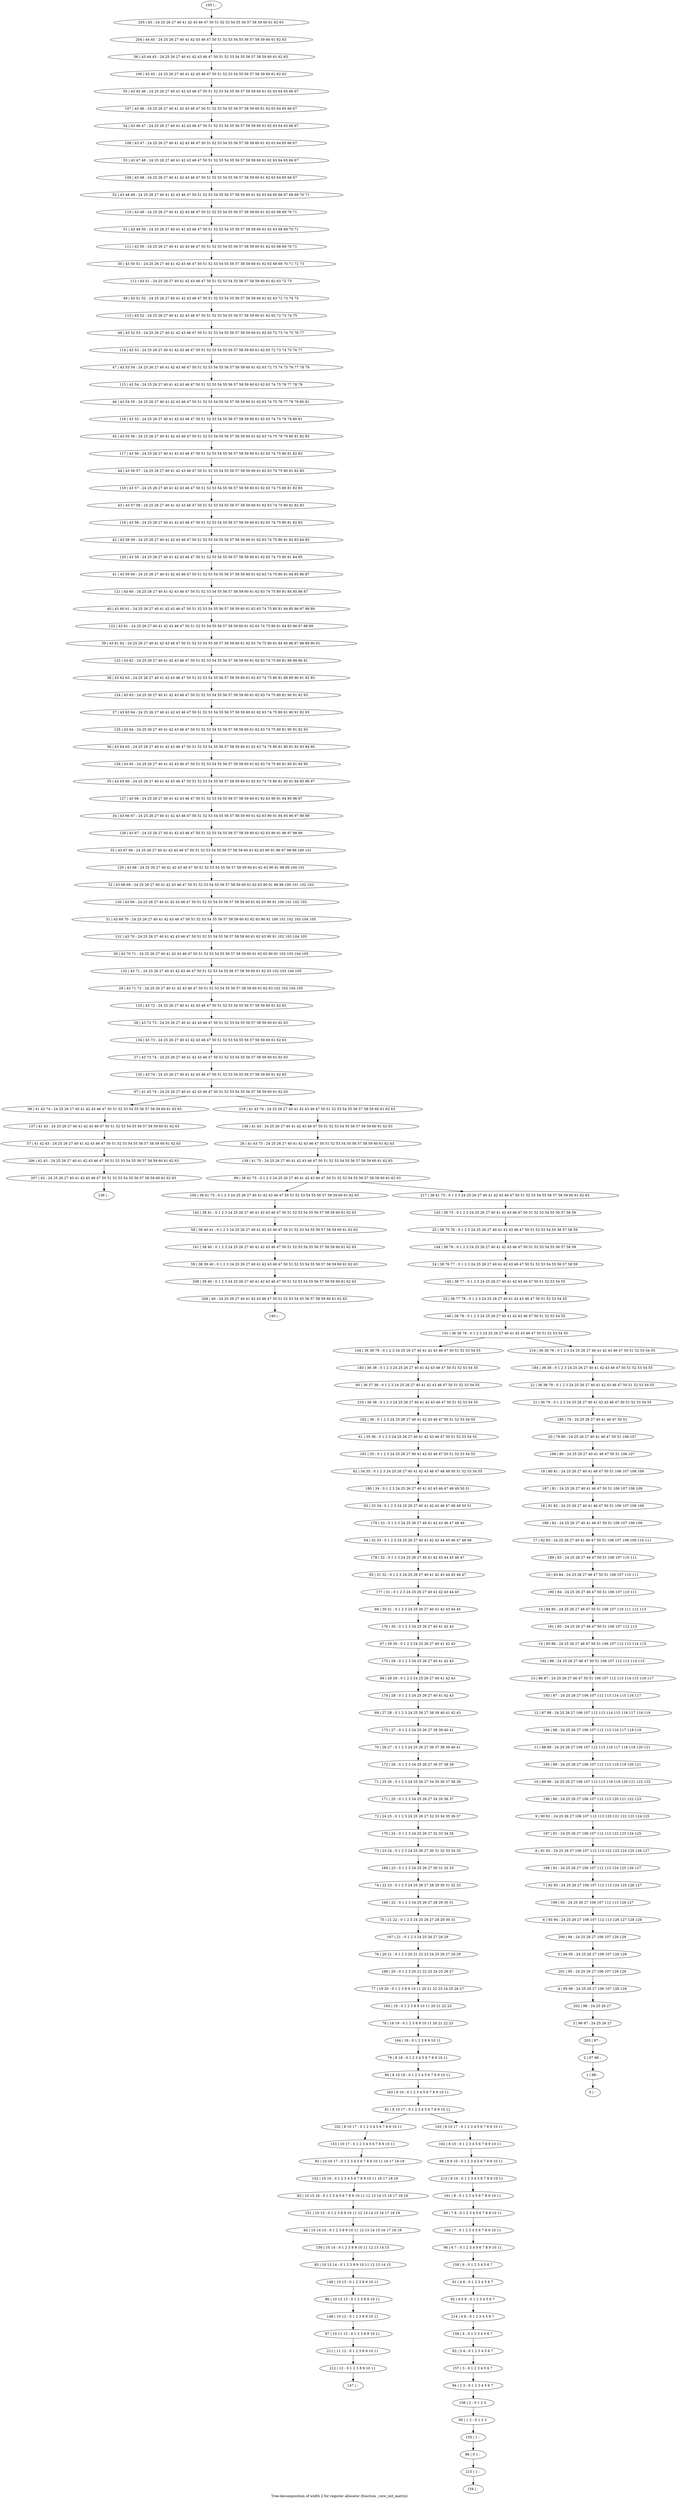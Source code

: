 digraph G {
graph [label="Tree-decomposition of width 2 for register allocator (function _core_init_matrix)"]
0[label="0 | : "];
1[label="1 | 98 : "];
2[label="2 | 97 98 : "];
3[label="3 | 96 97 : 24 25 26 27 "];
4[label="4 | 95 96 : 24 25 26 27 106 107 128 129 "];
5[label="5 | 94 95 : 24 25 26 27 106 107 128 129 "];
6[label="6 | 93 94 : 24 25 26 27 106 107 112 113 126 127 128 129 "];
7[label="7 | 92 93 : 24 25 26 27 106 107 112 113 124 125 126 127 "];
8[label="8 | 91 92 : 24 25 26 27 106 107 112 113 122 123 124 125 126 127 "];
9[label="9 | 90 91 : 24 25 26 27 106 107 112 113 120 121 122 123 124 125 "];
10[label="10 | 89 90 : 24 25 26 27 106 107 112 113 118 119 120 121 122 123 "];
11[label="11 | 88 89 : 24 25 26 27 106 107 112 113 116 117 118 119 120 121 "];
12[label="12 | 87 88 : 24 25 26 27 106 107 112 113 114 115 116 117 118 119 "];
13[label="13 | 86 87 : 24 25 26 27 46 47 50 51 106 107 112 113 114 115 116 117 "];
14[label="14 | 85 86 : 24 25 26 27 46 47 50 51 106 107 112 113 114 115 "];
15[label="15 | 84 85 : 24 25 26 27 46 47 50 51 106 107 110 111 112 113 "];
16[label="16 | 83 84 : 24 25 26 27 46 47 50 51 106 107 110 111 "];
17[label="17 | 82 83 : 24 25 26 27 40 41 46 47 50 51 106 107 108 109 110 111 "];
18[label="18 | 81 82 : 24 25 26 27 40 41 46 47 50 51 106 107 108 109 "];
19[label="19 | 80 81 : 24 25 26 27 40 41 46 47 50 51 106 107 108 109 "];
20[label="20 | 79 80 : 24 25 26 27 40 41 46 47 50 51 106 107 "];
21[label="21 | 36 79 : 0 1 2 3 24 25 26 27 40 41 42 43 46 47 50 51 52 53 54 55 "];
22[label="22 | 36 38 79 : 0 1 2 3 24 25 26 27 40 41 42 43 46 47 50 51 52 53 54 55 "];
23[label="23 | 38 77 78 : 0 1 2 3 24 25 26 27 40 41 42 43 46 47 50 51 52 53 54 55 "];
24[label="24 | 38 76 77 : 0 1 2 3 24 25 26 27 40 41 42 43 46 47 50 51 52 53 54 55 56 57 58 59 "];
25[label="25 | 38 75 76 : 0 1 2 3 24 25 26 27 40 41 42 43 46 47 50 51 52 53 54 55 56 57 58 59 "];
26[label="26 | 41 43 75 : 24 25 26 27 40 41 42 43 46 47 50 51 52 53 54 55 56 57 58 59 60 61 62 63 "];
27[label="27 | 43 73 74 : 24 25 26 27 40 41 42 43 46 47 50 51 52 53 54 55 56 57 58 59 60 61 62 63 "];
28[label="28 | 43 72 73 : 24 25 26 27 40 41 42 43 46 47 50 51 52 53 54 55 56 57 58 59 60 61 62 63 "];
29[label="29 | 43 71 72 : 24 25 26 27 40 41 42 43 46 47 50 51 52 53 54 55 56 57 58 59 60 61 62 63 102 103 104 105 "];
30[label="30 | 43 70 71 : 24 25 26 27 40 41 42 43 46 47 50 51 52 53 54 55 56 57 58 59 60 61 62 63 90 91 102 103 104 105 "];
31[label="31 | 43 69 70 : 24 25 26 27 40 41 42 43 46 47 50 51 52 53 54 55 56 57 58 59 60 61 62 63 90 91 100 101 102 103 104 105 "];
32[label="32 | 43 68 69 : 24 25 26 27 40 41 42 43 46 47 50 51 52 53 54 55 56 57 58 59 60 61 62 63 90 91 98 99 100 101 102 103 "];
33[label="33 | 43 67 68 : 24 25 26 27 40 41 42 43 46 47 50 51 52 53 54 55 56 57 58 59 60 61 62 63 90 91 96 97 98 99 100 101 "];
34[label="34 | 43 66 67 : 24 25 26 27 40 41 42 43 46 47 50 51 52 53 54 55 56 57 58 59 60 61 62 63 90 91 94 95 96 97 98 99 "];
35[label="35 | 43 65 66 : 24 25 26 27 40 41 42 43 46 47 50 51 52 53 54 55 56 57 58 59 60 61 62 63 74 75 80 81 90 91 94 95 96 97 "];
36[label="36 | 43 64 65 : 24 25 26 27 40 41 42 43 46 47 50 51 52 53 54 55 56 57 58 59 60 61 62 63 74 75 80 81 90 91 92 93 94 95 "];
37[label="37 | 43 63 64 : 24 25 26 27 40 41 42 43 46 47 50 51 52 53 54 55 56 57 58 59 60 61 62 63 74 75 80 81 90 91 92 93 "];
38[label="38 | 43 62 63 : 24 25 26 27 40 41 42 43 46 47 50 51 52 53 54 55 56 57 58 59 60 61 62 63 74 75 80 81 88 89 90 91 92 93 "];
39[label="39 | 43 61 62 : 24 25 26 27 40 41 42 43 46 47 50 51 52 53 54 55 56 57 58 59 60 61 62 63 74 75 80 81 84 85 86 87 88 89 90 91 "];
40[label="40 | 43 60 61 : 24 25 26 27 40 41 42 43 46 47 50 51 52 53 54 55 56 57 58 59 60 61 62 63 74 75 80 81 84 85 86 87 88 89 "];
41[label="41 | 43 59 60 : 24 25 26 27 40 41 42 43 46 47 50 51 52 53 54 55 56 57 58 59 60 61 62 63 74 75 80 81 84 85 86 87 "];
42[label="42 | 43 58 59 : 24 25 26 27 40 41 42 43 46 47 50 51 52 53 54 55 56 57 58 59 60 61 62 63 74 75 80 81 82 83 84 85 "];
43[label="43 | 43 57 58 : 24 25 26 27 40 41 42 43 46 47 50 51 52 53 54 55 56 57 58 59 60 61 62 63 74 75 80 81 82 83 "];
44[label="44 | 43 56 57 : 24 25 26 27 40 41 42 43 46 47 50 51 52 53 54 55 56 57 58 59 60 61 62 63 74 75 80 81 82 83 "];
45[label="45 | 43 55 56 : 24 25 26 27 40 41 42 43 46 47 50 51 52 53 54 55 56 57 58 59 60 61 62 63 74 75 78 79 80 81 82 83 "];
46[label="46 | 43 54 55 : 24 25 26 27 40 41 42 43 46 47 50 51 52 53 54 55 56 57 58 59 60 61 62 63 74 75 76 77 78 79 80 81 "];
47[label="47 | 43 53 54 : 24 25 26 27 40 41 42 43 46 47 50 51 52 53 54 55 56 57 58 59 60 61 62 63 72 73 74 75 76 77 78 79 "];
48[label="48 | 43 52 53 : 24 25 26 27 40 41 42 43 46 47 50 51 52 53 54 55 56 57 58 59 60 61 62 63 72 73 74 75 76 77 "];
49[label="49 | 43 51 52 : 24 25 26 27 40 41 42 43 46 47 50 51 52 53 54 55 56 57 58 59 60 61 62 63 72 73 74 75 "];
50[label="50 | 43 50 51 : 24 25 26 27 40 41 42 43 46 47 50 51 52 53 54 55 56 57 58 59 60 61 62 63 68 69 70 71 72 73 "];
51[label="51 | 43 49 50 : 24 25 26 27 40 41 42 43 46 47 50 51 52 53 54 55 56 57 58 59 60 61 62 63 68 69 70 71 "];
52[label="52 | 43 48 49 : 24 25 26 27 40 41 42 43 46 47 50 51 52 53 54 55 56 57 58 59 60 61 62 63 64 65 66 67 68 69 70 71 "];
53[label="53 | 43 47 48 : 24 25 26 27 40 41 42 43 46 47 50 51 52 53 54 55 56 57 58 59 60 61 62 63 64 65 66 67 "];
54[label="54 | 43 46 47 : 24 25 26 27 40 41 42 43 46 47 50 51 52 53 54 55 56 57 58 59 60 61 62 63 64 65 66 67 "];
55[label="55 | 43 45 46 : 24 25 26 27 40 41 42 43 46 47 50 51 52 53 54 55 56 57 58 59 60 61 62 63 64 65 66 67 "];
56[label="56 | 43 44 45 : 24 25 26 27 40 41 42 43 46 47 50 51 52 53 54 55 56 57 58 59 60 61 62 63 "];
57[label="57 | 41 42 43 : 24 25 26 27 40 41 42 43 46 47 50 51 52 53 54 55 56 57 58 59 60 61 62 63 "];
58[label="58 | 38 40 41 : 0 1 2 3 24 25 26 27 40 41 42 43 46 47 50 51 52 53 54 55 56 57 58 59 60 61 62 63 "];
59[label="59 | 38 39 40 : 0 1 2 3 24 25 26 27 40 41 42 43 46 47 50 51 52 53 54 55 56 57 58 59 60 61 62 63 "];
60[label="60 | 36 37 38 : 0 1 2 3 24 25 26 27 40 41 42 43 46 47 50 51 52 53 54 55 "];
61[label="61 | 35 36 : 0 1 2 3 24 25 26 27 40 41 42 43 46 47 50 51 52 53 54 55 "];
62[label="62 | 34 35 : 0 1 2 3 24 25 26 27 40 41 42 43 46 47 48 49 50 51 52 53 54 55 "];
63[label="63 | 33 34 : 0 1 2 3 24 25 26 27 40 41 42 43 46 47 48 49 50 51 "];
64[label="64 | 32 33 : 0 1 2 3 24 25 26 27 40 41 42 43 44 45 46 47 48 49 "];
65[label="65 | 31 32 : 0 1 2 3 24 25 26 27 40 41 42 43 44 45 46 47 "];
66[label="66 | 30 31 : 0 1 2 3 24 25 26 27 40 41 42 43 44 45 "];
67[label="67 | 29 30 : 0 1 2 3 24 25 26 27 40 41 42 43 "];
68[label="68 | 28 29 : 0 1 2 3 24 25 26 27 40 41 42 43 "];
69[label="69 | 27 28 : 0 1 2 3 24 25 26 27 38 39 40 41 42 43 "];
70[label="70 | 26 27 : 0 1 2 3 24 25 26 27 36 37 38 39 40 41 "];
71[label="71 | 25 26 : 0 1 2 3 24 25 26 27 34 35 36 37 38 39 "];
72[label="72 | 24 25 : 0 1 2 3 24 25 26 27 32 33 34 35 36 37 "];
73[label="73 | 23 24 : 0 1 2 3 24 25 26 27 30 31 32 33 34 35 "];
74[label="74 | 22 23 : 0 1 2 3 24 25 26 27 28 29 30 31 32 33 "];
75[label="75 | 21 22 : 0 1 2 3 24 25 26 27 28 29 30 31 "];
76[label="76 | 20 21 : 0 1 2 3 20 21 22 23 24 25 26 27 28 29 "];
77[label="77 | 19 20 : 0 1 2 3 8 9 10 11 20 21 22 23 24 25 26 27 "];
78[label="78 | 18 19 : 0 1 2 3 8 9 10 11 20 21 22 23 "];
79[label="79 | 8 18 : 0 1 2 3 4 5 6 7 8 9 10 11 "];
80[label="80 | 8 10 18 : 0 1 2 3 4 5 6 7 8 9 10 11 "];
81[label="81 | 8 10 17 : 0 1 2 3 4 5 6 7 8 9 10 11 "];
82[label="82 | 10 16 17 : 0 1 2 3 4 5 6 7 8 9 10 11 16 17 18 19 "];
83[label="83 | 10 15 16 : 0 1 2 3 4 5 6 7 8 9 10 11 12 13 14 15 16 17 18 19 "];
84[label="84 | 10 14 15 : 0 1 2 3 8 9 10 11 12 13 14 15 16 17 18 19 "];
85[label="85 | 10 13 14 : 0 1 2 3 8 9 10 11 12 13 14 15 "];
86[label="86 | 10 12 13 : 0 1 2 3 8 9 10 11 "];
87[label="87 | 10 11 12 : 0 1 2 3 8 9 10 11 "];
88[label="88 | 8 9 10 : 0 1 2 3 4 5 6 7 8 9 10 11 "];
89[label="89 | 7 8 : 0 1 2 3 4 5 6 7 8 9 10 11 "];
90[label="90 | 6 7 : 0 1 2 3 4 5 6 7 8 9 10 11 "];
91[label="91 | 4 6 : 0 1 2 3 4 5 6 7 "];
92[label="92 | 4 5 6 : 0 1 2 3 4 5 6 7 "];
93[label="93 | 3 4 : 0 1 2 3 4 5 6 7 "];
94[label="94 | 2 3 : 0 1 2 3 4 5 6 7 "];
95[label="95 | 1 2 : 0 1 2 3 "];
96[label="96 | 0 1 : "];
97[label="97 | 41 43 74 : 24 25 26 27 40 41 42 43 46 47 50 51 52 53 54 55 56 57 58 59 60 61 62 63 "];
98[label="98 | 41 43 74 : 24 25 26 27 40 41 42 43 46 47 50 51 52 53 54 55 56 57 58 59 60 61 62 63 "];
99[label="99 | 38 41 75 : 0 1 2 3 24 25 26 27 40 41 42 43 46 47 50 51 52 53 54 55 56 57 58 59 60 61 62 63 "];
100[label="100 | 38 41 75 : 0 1 2 3 24 25 26 27 40 41 42 43 46 47 50 51 52 53 54 55 56 57 58 59 60 61 62 63 "];
101[label="101 | 36 38 78 : 0 1 2 3 24 25 26 27 40 41 42 43 46 47 50 51 52 53 54 55 "];
102[label="102 | 8 10 17 : 0 1 2 3 4 5 6 7 8 9 10 11 "];
103[label="103 | 8 10 17 : 0 1 2 3 4 5 6 7 8 9 10 11 "];
104[label="104 | 36 38 78 : 0 1 2 3 24 25 26 27 40 41 42 43 46 47 50 51 52 53 54 55 "];
105[label="105 | : "];
106[label="106 | 43 45 : 24 25 26 27 40 41 42 43 46 47 50 51 52 53 54 55 56 57 58 59 60 61 62 63 "];
107[label="107 | 43 46 : 24 25 26 27 40 41 42 43 46 47 50 51 52 53 54 55 56 57 58 59 60 61 62 63 64 65 66 67 "];
108[label="108 | 43 47 : 24 25 26 27 40 41 42 43 46 47 50 51 52 53 54 55 56 57 58 59 60 61 62 63 64 65 66 67 "];
109[label="109 | 43 48 : 24 25 26 27 40 41 42 43 46 47 50 51 52 53 54 55 56 57 58 59 60 61 62 63 64 65 66 67 "];
110[label="110 | 43 49 : 24 25 26 27 40 41 42 43 46 47 50 51 52 53 54 55 56 57 58 59 60 61 62 63 68 69 70 71 "];
111[label="111 | 43 50 : 24 25 26 27 40 41 42 43 46 47 50 51 52 53 54 55 56 57 58 59 60 61 62 63 68 69 70 71 "];
112[label="112 | 43 51 : 24 25 26 27 40 41 42 43 46 47 50 51 52 53 54 55 56 57 58 59 60 61 62 63 72 73 "];
113[label="113 | 43 52 : 24 25 26 27 40 41 42 43 46 47 50 51 52 53 54 55 56 57 58 59 60 61 62 63 72 73 74 75 "];
114[label="114 | 43 53 : 24 25 26 27 40 41 42 43 46 47 50 51 52 53 54 55 56 57 58 59 60 61 62 63 72 73 74 75 76 77 "];
115[label="115 | 43 54 : 24 25 26 27 40 41 42 43 46 47 50 51 52 53 54 55 56 57 58 59 60 61 62 63 74 75 76 77 78 79 "];
116[label="116 | 43 55 : 24 25 26 27 40 41 42 43 46 47 50 51 52 53 54 55 56 57 58 59 60 61 62 63 74 75 78 79 80 81 "];
117[label="117 | 43 56 : 24 25 26 27 40 41 42 43 46 47 50 51 52 53 54 55 56 57 58 59 60 61 62 63 74 75 80 81 82 83 "];
118[label="118 | 43 57 : 24 25 26 27 40 41 42 43 46 47 50 51 52 53 54 55 56 57 58 59 60 61 62 63 74 75 80 81 82 83 "];
119[label="119 | 43 58 : 24 25 26 27 40 41 42 43 46 47 50 51 52 53 54 55 56 57 58 59 60 61 62 63 74 75 80 81 82 83 "];
120[label="120 | 43 59 : 24 25 26 27 40 41 42 43 46 47 50 51 52 53 54 55 56 57 58 59 60 61 62 63 74 75 80 81 84 85 "];
121[label="121 | 43 60 : 24 25 26 27 40 41 42 43 46 47 50 51 52 53 54 55 56 57 58 59 60 61 62 63 74 75 80 81 84 85 86 87 "];
122[label="122 | 43 61 : 24 25 26 27 40 41 42 43 46 47 50 51 52 53 54 55 56 57 58 59 60 61 62 63 74 75 80 81 84 85 86 87 88 89 "];
123[label="123 | 43 62 : 24 25 26 27 40 41 42 43 46 47 50 51 52 53 54 55 56 57 58 59 60 61 62 63 74 75 80 81 88 89 90 91 "];
124[label="124 | 43 63 : 24 25 26 27 40 41 42 43 46 47 50 51 52 53 54 55 56 57 58 59 60 61 62 63 74 75 80 81 90 91 92 93 "];
125[label="125 | 43 64 : 24 25 26 27 40 41 42 43 46 47 50 51 52 53 54 55 56 57 58 59 60 61 62 63 74 75 80 81 90 91 92 93 "];
126[label="126 | 43 65 : 24 25 26 27 40 41 42 43 46 47 50 51 52 53 54 55 56 57 58 59 60 61 62 63 74 75 80 81 90 91 94 95 "];
127[label="127 | 43 66 : 24 25 26 27 40 41 42 43 46 47 50 51 52 53 54 55 56 57 58 59 60 61 62 63 90 91 94 95 96 97 "];
128[label="128 | 43 67 : 24 25 26 27 40 41 42 43 46 47 50 51 52 53 54 55 56 57 58 59 60 61 62 63 90 91 96 97 98 99 "];
129[label="129 | 43 68 : 24 25 26 27 40 41 42 43 46 47 50 51 52 53 54 55 56 57 58 59 60 61 62 63 90 91 98 99 100 101 "];
130[label="130 | 43 69 : 24 25 26 27 40 41 42 43 46 47 50 51 52 53 54 55 56 57 58 59 60 61 62 63 90 91 100 101 102 103 "];
131[label="131 | 43 70 : 24 25 26 27 40 41 42 43 46 47 50 51 52 53 54 55 56 57 58 59 60 61 62 63 90 91 102 103 104 105 "];
132[label="132 | 43 71 : 24 25 26 27 40 41 42 43 46 47 50 51 52 53 54 55 56 57 58 59 60 61 62 63 102 103 104 105 "];
133[label="133 | 43 72 : 24 25 26 27 40 41 42 43 46 47 50 51 52 53 54 55 56 57 58 59 60 61 62 63 "];
134[label="134 | 43 73 : 24 25 26 27 40 41 42 43 46 47 50 51 52 53 54 55 56 57 58 59 60 61 62 63 "];
135[label="135 | 43 74 : 24 25 26 27 40 41 42 43 46 47 50 51 52 53 54 55 56 57 58 59 60 61 62 63 "];
136[label="136 | : "];
137[label="137 | 41 43 : 24 25 26 27 40 41 42 43 46 47 50 51 52 53 54 55 56 57 58 59 60 61 62 63 "];
138[label="138 | 41 43 : 24 25 26 27 40 41 42 43 46 47 50 51 52 53 54 55 56 57 58 59 60 61 62 63 "];
139[label="139 | 41 75 : 24 25 26 27 40 41 42 43 46 47 50 51 52 53 54 55 56 57 58 59 60 61 62 63 "];
140[label="140 | : "];
141[label="141 | 38 40 : 0 1 2 3 24 25 26 27 40 41 42 43 46 47 50 51 52 53 54 55 56 57 58 59 60 61 62 63 "];
142[label="142 | 38 41 : 0 1 2 3 24 25 26 27 40 41 42 43 46 47 50 51 52 53 54 55 56 57 58 59 60 61 62 63 "];
143[label="143 | 38 75 : 0 1 2 3 24 25 26 27 40 41 42 43 46 47 50 51 52 53 54 55 56 57 58 59 "];
144[label="144 | 38 76 : 0 1 2 3 24 25 26 27 40 41 42 43 46 47 50 51 52 53 54 55 56 57 58 59 "];
145[label="145 | 38 77 : 0 1 2 3 24 25 26 27 40 41 42 43 46 47 50 51 52 53 54 55 "];
146[label="146 | 38 78 : 0 1 2 3 24 25 26 27 40 41 42 43 46 47 50 51 52 53 54 55 "];
147[label="147 | : "];
148[label="148 | 10 12 : 0 1 2 3 8 9 10 11 "];
149[label="149 | 10 13 : 0 1 2 3 8 9 10 11 "];
150[label="150 | 10 14 : 0 1 2 3 8 9 10 11 12 13 14 15 "];
151[label="151 | 10 15 : 0 1 2 3 8 9 10 11 12 13 14 15 16 17 18 19 "];
152[label="152 | 10 16 : 0 1 2 3 4 5 6 7 8 9 10 11 16 17 18 19 "];
153[label="153 | 10 17 : 0 1 2 3 4 5 6 7 8 9 10 11 "];
154[label="154 | : "];
155[label="155 | 1 : "];
156[label="156 | 2 : 0 1 2 3 "];
157[label="157 | 3 : 0 1 2 3 4 5 6 7 "];
158[label="158 | 4 : 0 1 2 3 4 5 6 7 "];
159[label="159 | 6 : 0 1 2 3 4 5 6 7 "];
160[label="160 | 7 : 0 1 2 3 4 5 6 7 8 9 10 11 "];
161[label="161 | 8 : 0 1 2 3 4 5 6 7 8 9 10 11 "];
162[label="162 | 8 10 : 0 1 2 3 4 5 6 7 8 9 10 11 "];
163[label="163 | 8 10 : 0 1 2 3 4 5 6 7 8 9 10 11 "];
164[label="164 | 18 : 0 1 2 3 8 9 10 11 "];
165[label="165 | 19 : 0 1 2 3 8 9 10 11 20 21 22 23 "];
166[label="166 | 20 : 0 1 2 3 20 21 22 23 24 25 26 27 "];
167[label="167 | 21 : 0 1 2 3 24 25 26 27 28 29 "];
168[label="168 | 22 : 0 1 2 3 24 25 26 27 28 29 30 31 "];
169[label="169 | 23 : 0 1 2 3 24 25 26 27 30 31 32 33 "];
170[label="170 | 24 : 0 1 2 3 24 25 26 27 32 33 34 35 "];
171[label="171 | 25 : 0 1 2 3 24 25 26 27 34 35 36 37 "];
172[label="172 | 26 : 0 1 2 3 24 25 26 27 36 37 38 39 "];
173[label="173 | 27 : 0 1 2 3 24 25 26 27 38 39 40 41 "];
174[label="174 | 28 : 0 1 2 3 24 25 26 27 40 41 42 43 "];
175[label="175 | 29 : 0 1 2 3 24 25 26 27 40 41 42 43 "];
176[label="176 | 30 : 0 1 2 3 24 25 26 27 40 41 42 43 "];
177[label="177 | 31 : 0 1 2 3 24 25 26 27 40 41 42 43 44 45 "];
178[label="178 | 32 : 0 1 2 3 24 25 26 27 40 41 42 43 44 45 46 47 "];
179[label="179 | 33 : 0 1 2 3 24 25 26 27 40 41 42 43 46 47 48 49 "];
180[label="180 | 34 : 0 1 2 3 24 25 26 27 40 41 42 43 46 47 48 49 50 51 "];
181[label="181 | 35 : 0 1 2 3 24 25 26 27 40 41 42 43 46 47 50 51 52 53 54 55 "];
182[label="182 | 36 : 0 1 2 3 24 25 26 27 40 41 42 43 46 47 50 51 52 53 54 55 "];
183[label="183 | 36 38 : 0 1 2 3 24 25 26 27 40 41 42 43 46 47 50 51 52 53 54 55 "];
184[label="184 | 36 38 : 0 1 2 3 24 25 26 27 40 41 42 43 46 47 50 51 52 53 54 55 "];
185[label="185 | 79 : 24 25 26 27 40 41 46 47 50 51 "];
186[label="186 | 80 : 24 25 26 27 40 41 46 47 50 51 106 107 "];
187[label="187 | 81 : 24 25 26 27 40 41 46 47 50 51 106 107 108 109 "];
188[label="188 | 82 : 24 25 26 27 40 41 46 47 50 51 106 107 108 109 "];
189[label="189 | 83 : 24 25 26 27 46 47 50 51 106 107 110 111 "];
190[label="190 | 84 : 24 25 26 27 46 47 50 51 106 107 110 111 "];
191[label="191 | 85 : 24 25 26 27 46 47 50 51 106 107 112 113 "];
192[label="192 | 86 : 24 25 26 27 46 47 50 51 106 107 112 113 114 115 "];
193[label="193 | 87 : 24 25 26 27 106 107 112 113 114 115 116 117 "];
194[label="194 | 88 : 24 25 26 27 106 107 112 113 116 117 118 119 "];
195[label="195 | 89 : 24 25 26 27 106 107 112 113 118 119 120 121 "];
196[label="196 | 90 : 24 25 26 27 106 107 112 113 120 121 122 123 "];
197[label="197 | 91 : 24 25 26 27 106 107 112 113 122 123 124 125 "];
198[label="198 | 92 : 24 25 26 27 106 107 112 113 124 125 126 127 "];
199[label="199 | 93 : 24 25 26 27 106 107 112 113 126 127 "];
200[label="200 | 94 : 24 25 26 27 106 107 128 129 "];
201[label="201 | 95 : 24 25 26 27 106 107 128 129 "];
202[label="202 | 96 : 24 25 26 27 "];
203[label="203 | 97 : "];
204[label="204 | 44 45 : 24 25 26 27 40 41 42 43 46 47 50 51 52 53 54 55 56 57 58 59 60 61 62 63 "];
205[label="205 | 45 : 24 25 26 27 40 41 42 43 46 47 50 51 52 53 54 55 56 57 58 59 60 61 62 63 "];
206[label="206 | 42 43 : 24 25 26 27 40 41 42 43 46 47 50 51 52 53 54 55 56 57 58 59 60 61 62 63 "];
207[label="207 | 43 : 24 25 26 27 40 41 42 43 46 47 50 51 52 53 54 55 56 57 58 59 60 61 62 63 "];
208[label="208 | 39 40 : 0 1 2 3 24 25 26 27 40 41 42 43 46 47 50 51 52 53 54 55 56 57 58 59 60 61 62 63 "];
209[label="209 | 40 : 24 25 26 27 40 41 42 43 46 47 50 51 52 53 54 55 56 57 58 59 60 61 62 63 "];
210[label="210 | 36 38 : 0 1 2 3 24 25 26 27 40 41 42 43 46 47 50 51 52 53 54 55 "];
211[label="211 | 11 12 : 0 1 2 3 8 9 10 11 "];
212[label="212 | 12 : 0 1 2 3 8 9 10 11 "];
213[label="213 | 8 10 : 0 1 2 3 4 5 6 7 8 9 10 11 "];
214[label="214 | 4 6 : 0 1 2 3 4 5 6 7 "];
215[label="215 | 1 : "];
216[label="216 | 36 38 78 : 0 1 2 3 24 25 26 27 40 41 42 43 46 47 50 51 52 53 54 55 "];
217[label="217 | 38 41 75 : 0 1 2 3 24 25 26 27 40 41 42 43 46 47 50 51 52 53 54 55 56 57 58 59 60 61 62 63 "];
218[label="218 | 41 43 74 : 24 25 26 27 40 41 42 43 46 47 50 51 52 53 54 55 56 57 58 59 60 61 62 63 "];
79->80 ;
91->92 ;
81->102 ;
81->103 ;
137->57 ;
98->137 ;
141->59 ;
58->141 ;
142->58 ;
100->142 ;
148->87 ;
86->148 ;
149->86 ;
85->149 ;
150->85 ;
84->150 ;
151->84 ;
83->151 ;
152->83 ;
82->152 ;
153->82 ;
102->153 ;
155->96 ;
95->155 ;
156->95 ;
94->156 ;
157->94 ;
93->157 ;
158->93 ;
159->91 ;
90->159 ;
160->90 ;
89->160 ;
161->89 ;
162->88 ;
103->162 ;
163->81 ;
80->163 ;
164->79 ;
78->164 ;
165->78 ;
77->165 ;
166->77 ;
76->166 ;
167->76 ;
75->167 ;
168->75 ;
74->168 ;
169->74 ;
73->169 ;
170->73 ;
72->170 ;
171->72 ;
71->171 ;
172->71 ;
70->172 ;
173->70 ;
69->173 ;
174->69 ;
68->174 ;
175->68 ;
67->175 ;
176->67 ;
66->176 ;
177->66 ;
65->177 ;
178->65 ;
64->178 ;
179->64 ;
63->179 ;
180->63 ;
62->180 ;
181->62 ;
61->181 ;
182->61 ;
183->60 ;
104->183 ;
57->206 ;
207->136 ;
206->207 ;
59->208 ;
209->140 ;
208->209 ;
210->182 ;
60->210 ;
87->211 ;
212->147 ;
211->212 ;
213->161 ;
88->213 ;
214->158 ;
92->214 ;
215->154 ;
96->215 ;
105->205 ;
205->204 ;
204->56 ;
56->106 ;
106->55 ;
55->107 ;
107->54 ;
54->108 ;
108->53 ;
53->109 ;
109->52 ;
52->110 ;
110->51 ;
51->111 ;
111->50 ;
50->112 ;
112->49 ;
49->113 ;
113->48 ;
48->114 ;
114->47 ;
47->115 ;
115->46 ;
46->116 ;
116->45 ;
45->117 ;
117->44 ;
44->118 ;
118->43 ;
43->119 ;
119->42 ;
42->120 ;
120->41 ;
41->121 ;
121->40 ;
40->122 ;
122->39 ;
39->123 ;
123->38 ;
38->124 ;
124->37 ;
37->125 ;
125->36 ;
36->126 ;
126->35 ;
35->127 ;
127->34 ;
34->128 ;
128->33 ;
33->129 ;
129->32 ;
32->130 ;
130->31 ;
31->131 ;
131->30 ;
30->132 ;
132->29 ;
29->133 ;
133->28 ;
28->134 ;
134->27 ;
27->135 ;
135->97 ;
138->26 ;
26->139 ;
139->99 ;
143->25 ;
25->144 ;
144->24 ;
24->145 ;
145->23 ;
23->146 ;
146->101 ;
184->22 ;
22->21 ;
21->185 ;
185->20 ;
20->186 ;
186->19 ;
19->187 ;
187->18 ;
18->188 ;
188->17 ;
17->189 ;
189->16 ;
16->190 ;
190->15 ;
15->191 ;
191->14 ;
14->192 ;
192->13 ;
13->193 ;
193->12 ;
12->194 ;
194->11 ;
11->195 ;
195->10 ;
10->196 ;
196->9 ;
9->197 ;
197->8 ;
8->198 ;
198->7 ;
7->199 ;
199->6 ;
6->200 ;
200->5 ;
5->201 ;
201->4 ;
4->202 ;
202->3 ;
3->203 ;
203->2 ;
2->1 ;
1->0 ;
216->184 ;
217->143 ;
218->138 ;
101->104 ;
101->216 ;
99->100 ;
99->217 ;
97->98 ;
97->218 ;
}
